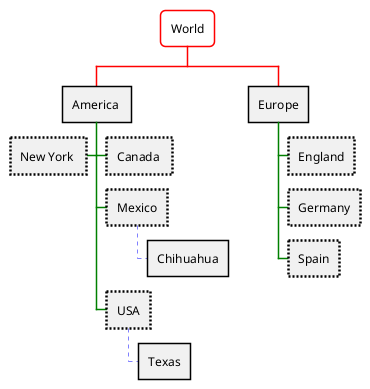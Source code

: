 {
  "sha1": "lohahgso4z3xqr8gdv5zuof14wkt7l8",
  "insertion": {
    "when": "2024-06-03T18:59:34.371Z",
    "user": "plantuml@gmail.com"
  }
}
@startwbs
<style>
wbsDiagram {
  // all lines (meaning connector and borders, there are no other lines in WBS) are black by default
  Linecolor black
  arrow {
    // note that connector are actually "arrow" even if they don't look like as arrow
    // This is to be consistent with other UML diagrams. Not 100% sure that it's a good idea
    // So now connector are green
    LineColor green
  }
  :depth(0) {
      // will target root node
      BackgroundColor White
      RoundCorner 10
      LineColor red
      // Because we are targetting depth(0) for everything, border and connector for level 0 will be red
  }
  arrow {
    :depth(2) {
      // Targetting only connector between Mexico-Chihuahua and USA-Texas
      LineColor blue
      LineStyle 4
      LineThickness .5
    }
  }
  node {
    :depth(2) {
      LineStyle 2
      LineThickness 2.5
    }
  }
  
}
</style>
* World
** America 
*** Canada 
*** Mexico
**** Chihuahua
*** USA
**** Texas
***< New York 
** Europe
*** England
*** Germany
*** Spain
@endwbs
